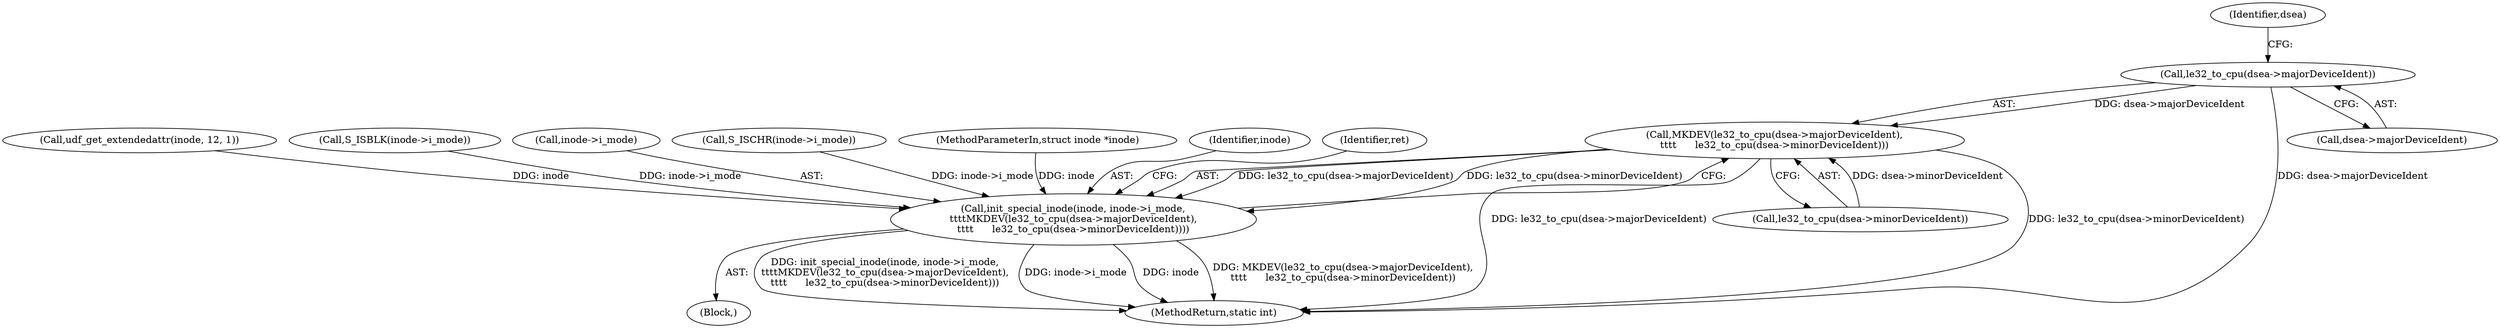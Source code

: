 digraph "0_linux_e159332b9af4b04d882dbcfe1bb0117f0a6d4b58@pointer" {
"1001208" [label="(Call,le32_to_cpu(dsea->majorDeviceIdent))"];
"1001207" [label="(Call,MKDEV(le32_to_cpu(dsea->majorDeviceIdent),\n\t\t\t\t      le32_to_cpu(dsea->minorDeviceIdent)))"];
"1001202" [label="(Call,init_special_inode(inode, inode->i_mode,\n\t\t\t\tMKDEV(le32_to_cpu(dsea->majorDeviceIdent),\n\t\t\t\t      le32_to_cpu(dsea->minorDeviceIdent))))"];
"1001195" [label="(Call,udf_get_extendedattr(inode, 12, 1))"];
"1001214" [label="(Identifier,dsea)"];
"1001185" [label="(Call,S_ISBLK(inode->i_mode))"];
"1001204" [label="(Call,inode->i_mode)"];
"1001181" [label="(Call,S_ISCHR(inode->i_mode))"];
"1001202" [label="(Call,init_special_inode(inode, inode->i_mode,\n\t\t\t\tMKDEV(le32_to_cpu(dsea->majorDeviceIdent),\n\t\t\t\t      le32_to_cpu(dsea->minorDeviceIdent))))"];
"1001208" [label="(Call,le32_to_cpu(dsea->majorDeviceIdent))"];
"1000107" [label="(MethodParameterIn,struct inode *inode)"];
"1001201" [label="(Block,)"];
"1001203" [label="(Identifier,inode)"];
"1001212" [label="(Call,le32_to_cpu(dsea->minorDeviceIdent))"];
"1001219" [label="(Identifier,ret)"];
"1001226" [label="(MethodReturn,static int)"];
"1001207" [label="(Call,MKDEV(le32_to_cpu(dsea->majorDeviceIdent),\n\t\t\t\t      le32_to_cpu(dsea->minorDeviceIdent)))"];
"1001209" [label="(Call,dsea->majorDeviceIdent)"];
"1001208" -> "1001207"  [label="AST: "];
"1001208" -> "1001209"  [label="CFG: "];
"1001209" -> "1001208"  [label="AST: "];
"1001214" -> "1001208"  [label="CFG: "];
"1001208" -> "1001226"  [label="DDG: dsea->majorDeviceIdent"];
"1001208" -> "1001207"  [label="DDG: dsea->majorDeviceIdent"];
"1001207" -> "1001202"  [label="AST: "];
"1001207" -> "1001212"  [label="CFG: "];
"1001212" -> "1001207"  [label="AST: "];
"1001202" -> "1001207"  [label="CFG: "];
"1001207" -> "1001226"  [label="DDG: le32_to_cpu(dsea->majorDeviceIdent)"];
"1001207" -> "1001226"  [label="DDG: le32_to_cpu(dsea->minorDeviceIdent)"];
"1001207" -> "1001202"  [label="DDG: le32_to_cpu(dsea->majorDeviceIdent)"];
"1001207" -> "1001202"  [label="DDG: le32_to_cpu(dsea->minorDeviceIdent)"];
"1001212" -> "1001207"  [label="DDG: dsea->minorDeviceIdent"];
"1001202" -> "1001201"  [label="AST: "];
"1001203" -> "1001202"  [label="AST: "];
"1001204" -> "1001202"  [label="AST: "];
"1001219" -> "1001202"  [label="CFG: "];
"1001202" -> "1001226"  [label="DDG: init_special_inode(inode, inode->i_mode,\n\t\t\t\tMKDEV(le32_to_cpu(dsea->majorDeviceIdent),\n\t\t\t\t      le32_to_cpu(dsea->minorDeviceIdent)))"];
"1001202" -> "1001226"  [label="DDG: inode->i_mode"];
"1001202" -> "1001226"  [label="DDG: inode"];
"1001202" -> "1001226"  [label="DDG: MKDEV(le32_to_cpu(dsea->majorDeviceIdent),\n\t\t\t\t      le32_to_cpu(dsea->minorDeviceIdent))"];
"1001195" -> "1001202"  [label="DDG: inode"];
"1000107" -> "1001202"  [label="DDG: inode"];
"1001185" -> "1001202"  [label="DDG: inode->i_mode"];
"1001181" -> "1001202"  [label="DDG: inode->i_mode"];
}
